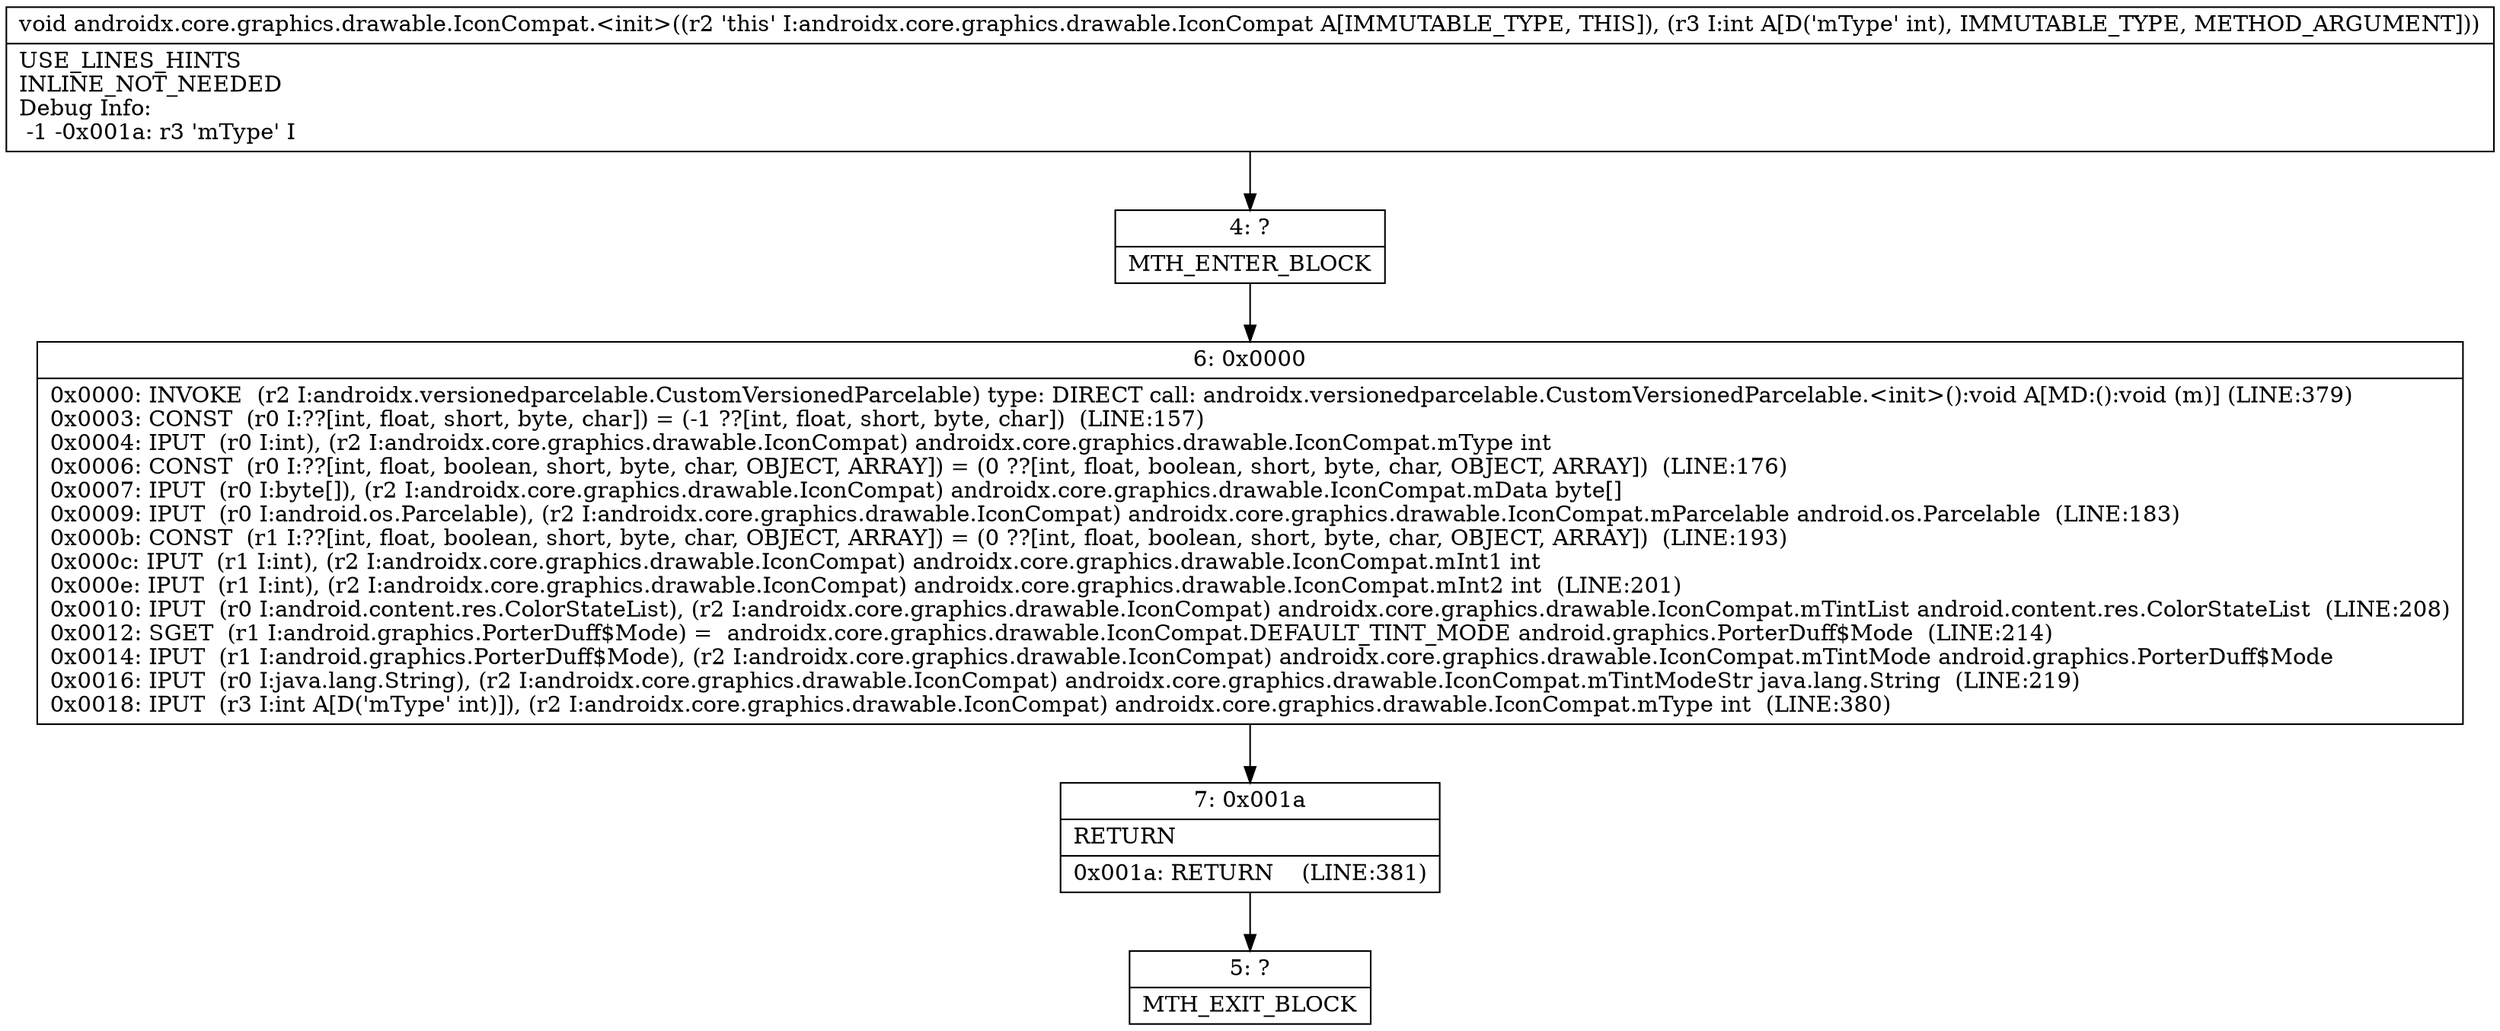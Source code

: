 digraph "CFG forandroidx.core.graphics.drawable.IconCompat.\<init\>(I)V" {
Node_4 [shape=record,label="{4\:\ ?|MTH_ENTER_BLOCK\l}"];
Node_6 [shape=record,label="{6\:\ 0x0000|0x0000: INVOKE  (r2 I:androidx.versionedparcelable.CustomVersionedParcelable) type: DIRECT call: androidx.versionedparcelable.CustomVersionedParcelable.\<init\>():void A[MD:():void (m)] (LINE:379)\l0x0003: CONST  (r0 I:??[int, float, short, byte, char]) = (\-1 ??[int, float, short, byte, char])  (LINE:157)\l0x0004: IPUT  (r0 I:int), (r2 I:androidx.core.graphics.drawable.IconCompat) androidx.core.graphics.drawable.IconCompat.mType int \l0x0006: CONST  (r0 I:??[int, float, boolean, short, byte, char, OBJECT, ARRAY]) = (0 ??[int, float, boolean, short, byte, char, OBJECT, ARRAY])  (LINE:176)\l0x0007: IPUT  (r0 I:byte[]), (r2 I:androidx.core.graphics.drawable.IconCompat) androidx.core.graphics.drawable.IconCompat.mData byte[] \l0x0009: IPUT  (r0 I:android.os.Parcelable), (r2 I:androidx.core.graphics.drawable.IconCompat) androidx.core.graphics.drawable.IconCompat.mParcelable android.os.Parcelable  (LINE:183)\l0x000b: CONST  (r1 I:??[int, float, boolean, short, byte, char, OBJECT, ARRAY]) = (0 ??[int, float, boolean, short, byte, char, OBJECT, ARRAY])  (LINE:193)\l0x000c: IPUT  (r1 I:int), (r2 I:androidx.core.graphics.drawable.IconCompat) androidx.core.graphics.drawable.IconCompat.mInt1 int \l0x000e: IPUT  (r1 I:int), (r2 I:androidx.core.graphics.drawable.IconCompat) androidx.core.graphics.drawable.IconCompat.mInt2 int  (LINE:201)\l0x0010: IPUT  (r0 I:android.content.res.ColorStateList), (r2 I:androidx.core.graphics.drawable.IconCompat) androidx.core.graphics.drawable.IconCompat.mTintList android.content.res.ColorStateList  (LINE:208)\l0x0012: SGET  (r1 I:android.graphics.PorterDuff$Mode) =  androidx.core.graphics.drawable.IconCompat.DEFAULT_TINT_MODE android.graphics.PorterDuff$Mode  (LINE:214)\l0x0014: IPUT  (r1 I:android.graphics.PorterDuff$Mode), (r2 I:androidx.core.graphics.drawable.IconCompat) androidx.core.graphics.drawable.IconCompat.mTintMode android.graphics.PorterDuff$Mode \l0x0016: IPUT  (r0 I:java.lang.String), (r2 I:androidx.core.graphics.drawable.IconCompat) androidx.core.graphics.drawable.IconCompat.mTintModeStr java.lang.String  (LINE:219)\l0x0018: IPUT  (r3 I:int A[D('mType' int)]), (r2 I:androidx.core.graphics.drawable.IconCompat) androidx.core.graphics.drawable.IconCompat.mType int  (LINE:380)\l}"];
Node_7 [shape=record,label="{7\:\ 0x001a|RETURN\l|0x001a: RETURN    (LINE:381)\l}"];
Node_5 [shape=record,label="{5\:\ ?|MTH_EXIT_BLOCK\l}"];
MethodNode[shape=record,label="{void androidx.core.graphics.drawable.IconCompat.\<init\>((r2 'this' I:androidx.core.graphics.drawable.IconCompat A[IMMUTABLE_TYPE, THIS]), (r3 I:int A[D('mType' int), IMMUTABLE_TYPE, METHOD_ARGUMENT]))  | USE_LINES_HINTS\lINLINE_NOT_NEEDED\lDebug Info:\l  \-1 \-0x001a: r3 'mType' I\l}"];
MethodNode -> Node_4;Node_4 -> Node_6;
Node_6 -> Node_7;
Node_7 -> Node_5;
}

